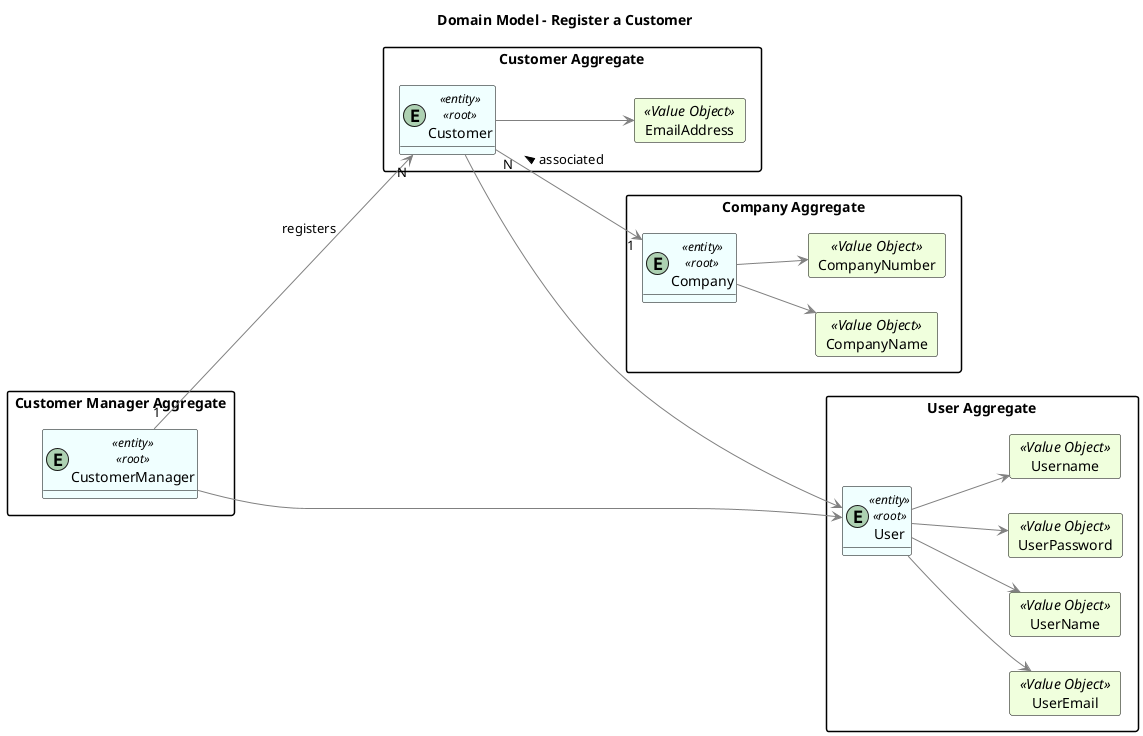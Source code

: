 @startuml
hide methods
left to right direction
'skinparam linetype ortho

Title "Domain Model - Register a Customer"

skinparam class {
    LifeLineBorderColor DarkBlue
    LifeLineBackgroundColor APPLICATION
    BackgroundColor #F0FFFF
    ArrowColor grey
    BorderColor black
}

skinparam packageStyle rectangle

skinparam card {
    LifeLineBorderColor Green
    LifeLineBackgroundColor APPLICATION
    BackgroundColor #F0FFDD
    ArrowColor DarkGrey
    BorderColor Black
}


package "Customer Manager Aggregate"{
entity CustomerManager <<entity>><<root>>

}

package "Customer Aggregate"{
entity Customer <<entity>><<root>>

    card EmailAddress <<Value Object>>{
    }

    Customer --> EmailAddress
}

package "User Aggregate"{
entity User <<entity>><<root>>

    card UserEmail <<Value Object>> {
    }
    card UserName <<Value Object>> {
    }
    card UserPassword <<Value Object>> {
    }
    card Username<<Value Object>> {
    }

    User --> UserEmail
    User --> UserName
    User --> Username
    User --> UserPassword

}

package "Company Aggregate" {
    entity Company <<entity>><<root>>

    card CompanyName <<Value Object>>{
    }
    card CompanyNumber <<Value Object>>{
    }

    Company --> CompanyName
    Company --> CompanyNumber
}

    CustomerManager ---> User
    CustomerManager "1" ---> "N" Customer : registers
    Customer ---> User
    Customer "N" --> "1" Company : associated <

@enduml